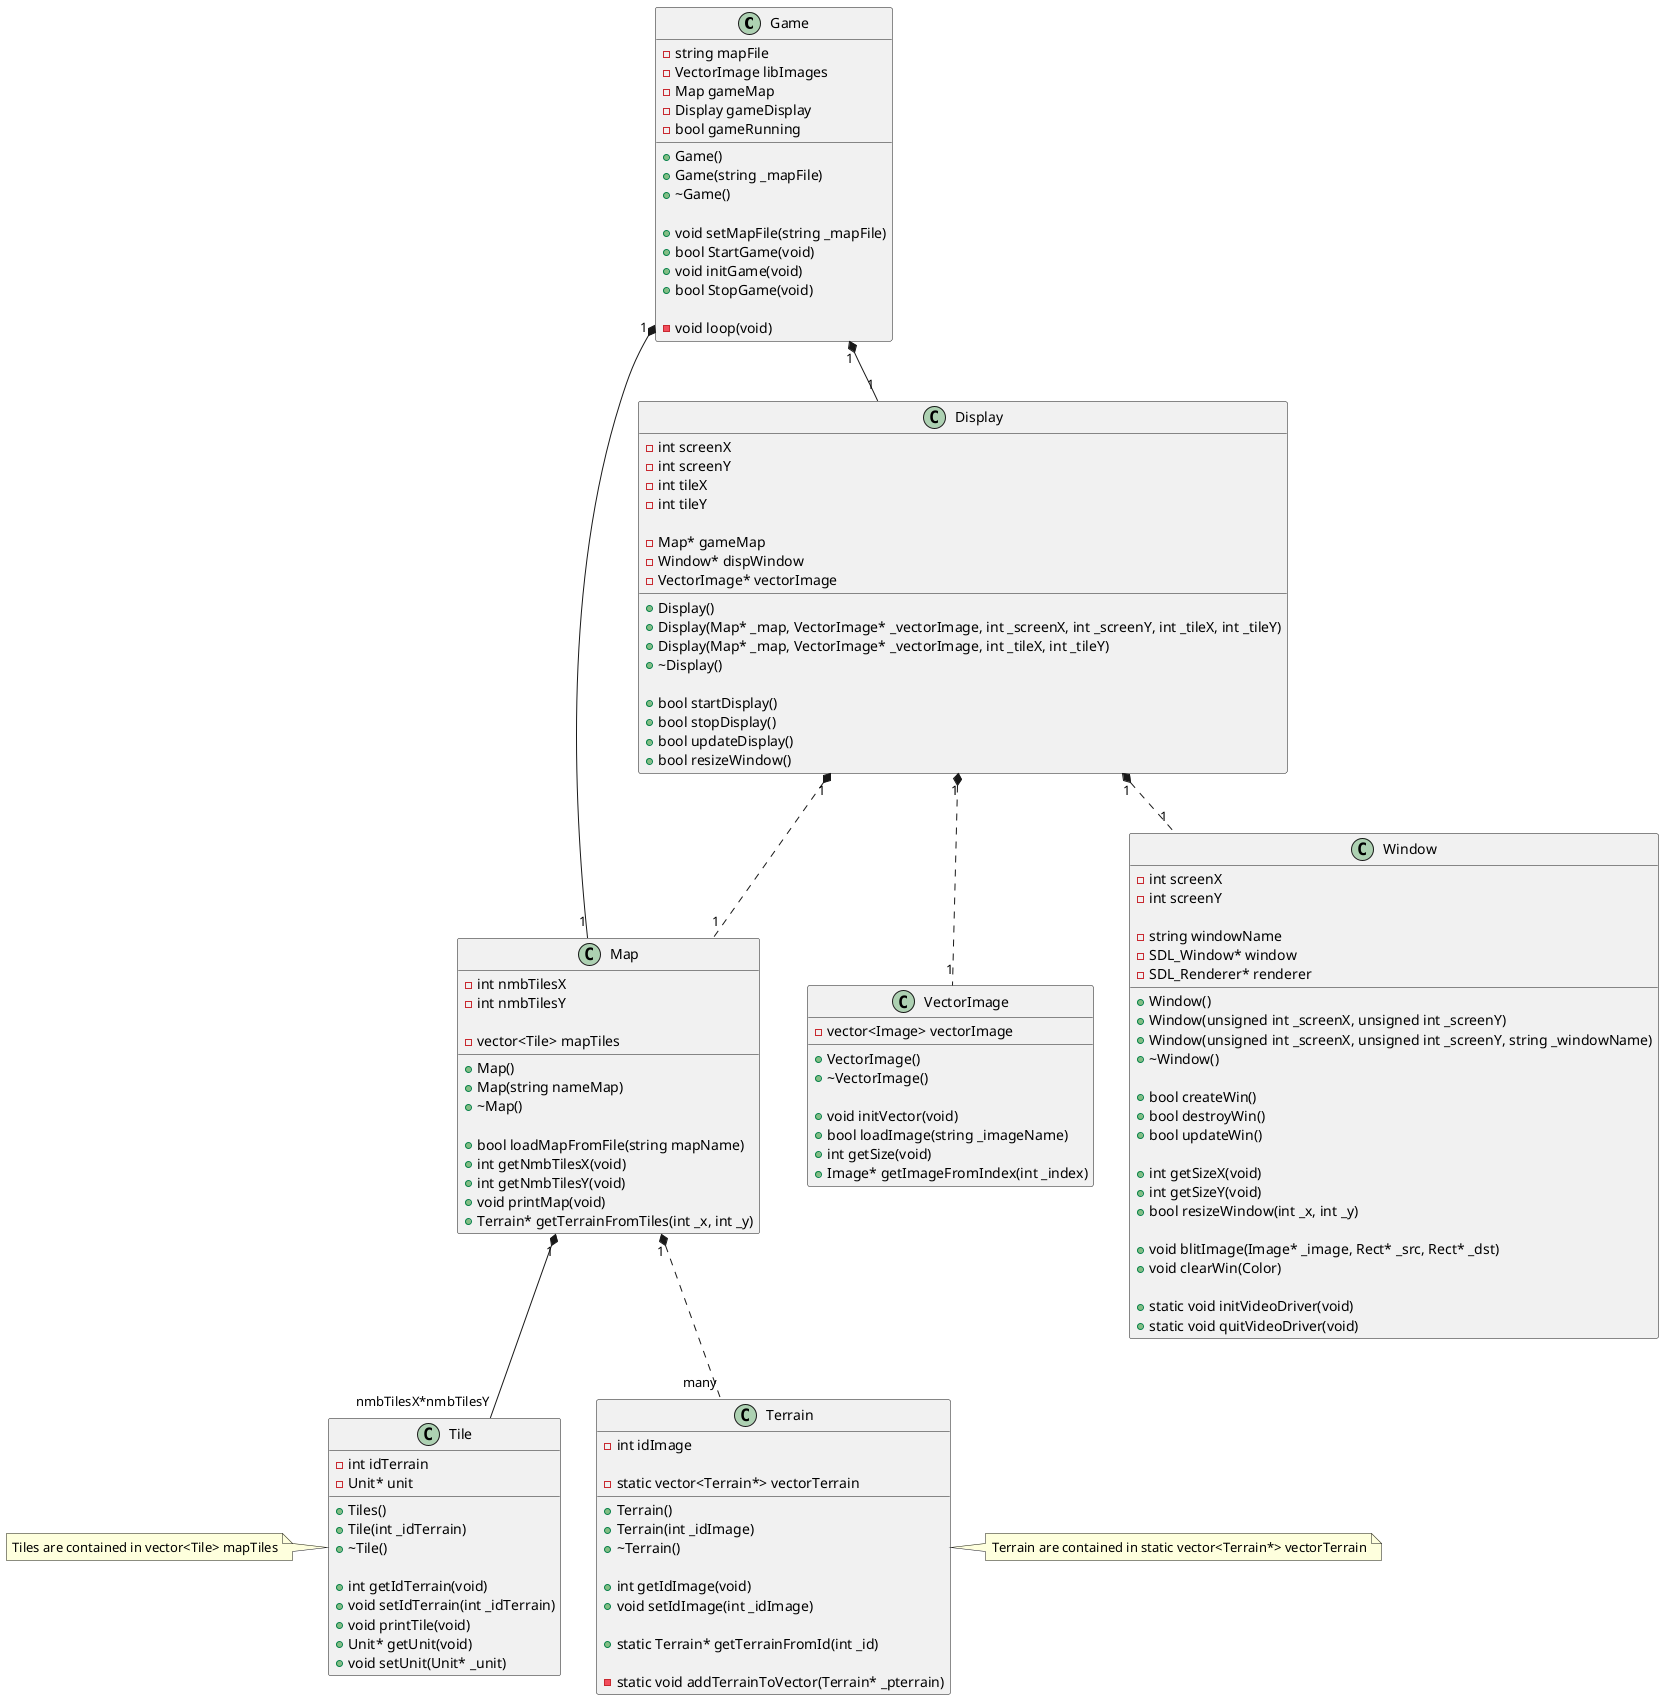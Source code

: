 @startuml

class Game {

+ Game()
+ Game(string _mapFile)
+ ~Game()

+ void setMapFile(string _mapFile)
+ bool StartGame(void)
+ void initGame(void)
+ bool StopGame(void)

- void loop(void)

- string mapFile
- VectorImage libImages
- Map gameMap
- Display gameDisplay
- bool gameRunning
}

class Map {

+ Map()
+ Map(string nameMap)
+ ~Map()

+ bool loadMapFromFile(string mapName)
+ int getNmbTilesX(void)
+ int getNmbTilesY(void)
+ void printMap(void)
+ Terrain* getTerrainFromTiles(int _x, int _y)

- int nmbTilesX
- int nmbTilesY

- vector<Tile> mapTiles
}

class Tile {

+ Tiles()
+ Tile(int _idTerrain)
+ ~Tile()

+ int getIdTerrain(void)
+ void setIdTerrain(int _idTerrain)
+ void printTile(void)
+ Unit* getUnit(void)
+ void setUnit(Unit* _unit)

- int idTerrain
- Unit* unit
}
note left : Tiles are contained in vector<Tile> mapTiles

class Terrain {
- int idImage

- static vector<Terrain*> vectorTerrain

+ Terrain()
+ Terrain(int _idImage)
+ ~Terrain()

+ int getIdImage(void)
+ void setIdImage(int _idImage)

+ static Terrain* getTerrainFromId(int _id)

- static void addTerrainToVector(Terrain* _pterrain)
}
note right : Terrain are contained in static vector<Terrain*> vectorTerrain

class Display {

+ Display()
+ Display(Map* _map, VectorImage* _vectorImage, int _screenX, int _screenY, int _tileX, int _tileY)
+ Display(Map* _map, VectorImage* _vectorImage, int _tileX, int _tileY)
+ ~Display()

+ bool startDisplay()
+ bool stopDisplay()
+ bool updateDisplay()
+ bool resizeWindow()

- int screenX
- int screenY
- int tileX
- int tileY

- Map* gameMap
- Window* dispWindow
- VectorImage* vectorImage
}

class VectorImage{

+ VectorImage()
+ ~VectorImage()

+ void initVector(void)
+ bool loadImage(string _imageName)
+ int getSize(void)
+ Image* getImageFromIndex(int _index)

- vector<Image> vectorImage
}

class Window {

+ Window()
+ Window(unsigned int _screenX, unsigned int _screenY)
+ Window(unsigned int _screenX, unsigned int _screenY, string _windowName)
+ ~Window()

+ bool createWin()
+ bool destroyWin()
+ bool updateWin()

+ int getSizeX(void)
+ int getSizeY(void)
+ bool resizeWindow(int _x, int _y)

+ void blitImage(Image* _image, Rect* _src, Rect* _dst)
+ void clearWin(Color)

+ static void initVideoDriver(void)
+ static void quitVideoDriver(void)

- int screenX
- int screenY

- string windowName
- SDL_Window* window
- SDL_Renderer* renderer
}

Map "1" *-- "nmbTilesX*nmbTilesY" Tile

Game "1" *-- "1" Map

Display "1" *.. "1" Map
Game "1" *-- "1" Display
Display "1" *.. "1" Window
Display "1" *.. "1" VectorImage
Map "1" *.. "many" Terrain

@enduml